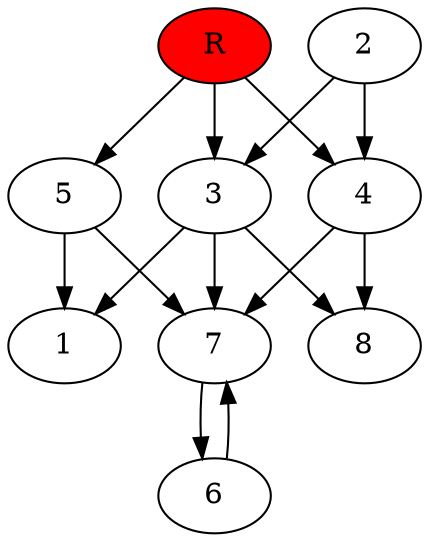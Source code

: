 digraph prb9366 {
	1
	2
	3
	4
	5
	6
	7
	8
	R [fillcolor="#ff0000" style=filled]
	2 -> 3
	2 -> 4
	3 -> 1
	3 -> 7
	3 -> 8
	4 -> 7
	4 -> 8
	5 -> 1
	5 -> 7
	6 -> 7
	7 -> 6
	R -> 3
	R -> 4
	R -> 5
}
